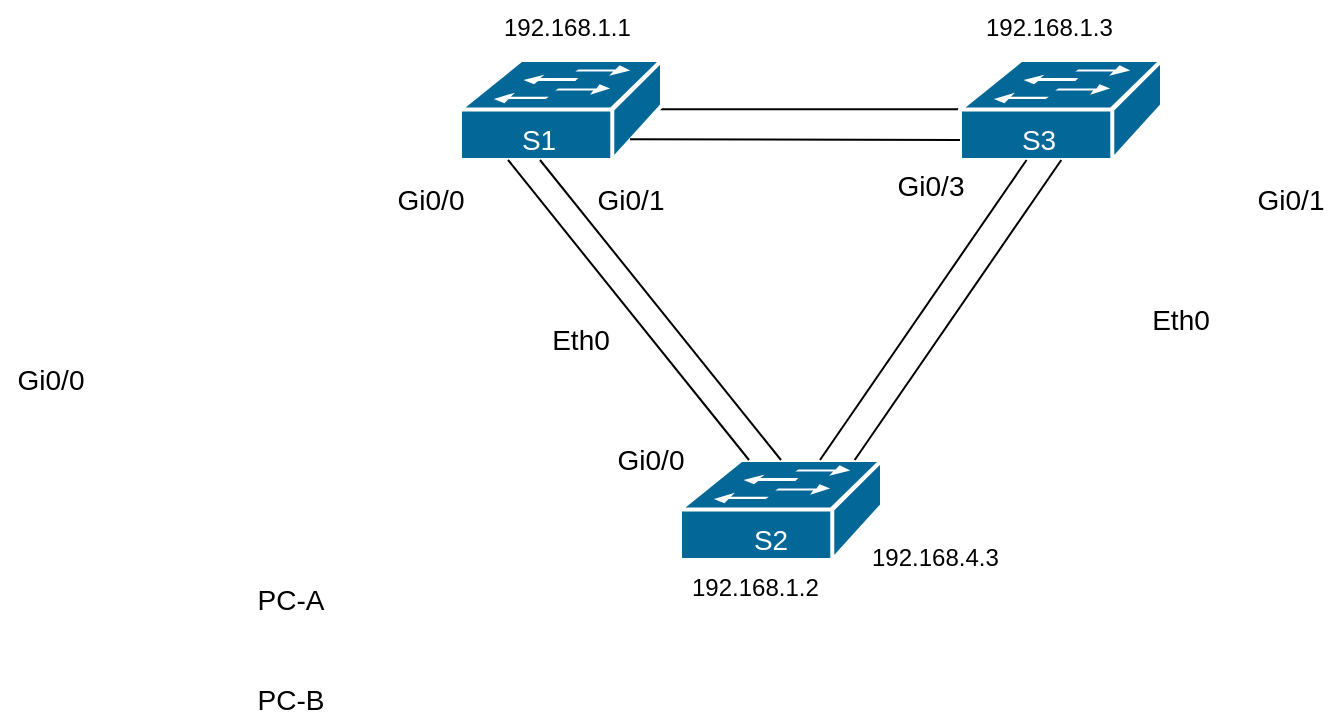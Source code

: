 <mxfile version="14.6.13" type="device"><diagram id="5pEfkoPRDAAtIgOduClj" name="Страница 1"><mxGraphModel dx="1024" dy="592" grid="1" gridSize="10" guides="1" tooltips="1" connect="1" arrows="1" fold="1" page="1" pageScale="1" pageWidth="3300" pageHeight="4681" math="0" shadow="0"><root><mxCell id="0"/><mxCell id="1" parent="0"/><mxCell id="C1ofbNRBSTuVI071hmpF-4" value="" style="endArrow=none;html=1;" edge="1" parent="1"><mxGeometry width="50" height="50" relative="1" as="geometry"><mxPoint x="690" y="234.66" as="sourcePoint"/><mxPoint x="480" y="234.66" as="targetPoint"/></mxGeometry></mxCell><mxCell id="5Zxo9_JrUlI2ZCPa4xvY-1" value="" style="shape=mxgraph.cisco.switches.workgroup_switch;html=1;pointerEvents=1;dashed=0;fillColor=#036897;strokeColor=#ffffff;strokeWidth=2;verticalLabelPosition=bottom;verticalAlign=top;align=center;outlineConnect=0;" parent="1" vertex="1"><mxGeometry x="510" y="410" width="101" height="50" as="geometry"/></mxCell><mxCell id="gjDYJCCwTTr1xgaQSc0s-2" value="" style="shape=mxgraph.cisco.switches.workgroup_switch;html=1;pointerEvents=1;dashed=0;fillColor=#036897;strokeColor=#ffffff;strokeWidth=2;verticalLabelPosition=bottom;verticalAlign=top;align=center;outlineConnect=0;" parent="1" vertex="1"><mxGeometry x="650" y="210" width="101" height="50" as="geometry"/></mxCell><mxCell id="gjDYJCCwTTr1xgaQSc0s-1" value="" style="shape=mxgraph.cisco.switches.workgroup_switch;html=1;pointerEvents=1;dashed=0;fillColor=#036897;strokeColor=#ffffff;strokeWidth=2;verticalLabelPosition=bottom;verticalAlign=top;align=center;outlineConnect=0;" parent="1" vertex="1"><mxGeometry x="400" y="210" width="101" height="50" as="geometry"/></mxCell><mxCell id="gjDYJCCwTTr1xgaQSc0s-8" value="" style="endArrow=none;html=1;exitX=0.5;exitY=0;exitDx=0;exitDy=0;exitPerimeter=0;" parent="1" source="5Zxo9_JrUlI2ZCPa4xvY-1" edge="1"><mxGeometry width="50" height="50" relative="1" as="geometry"><mxPoint x="439.241" y="370" as="sourcePoint"/><mxPoint x="440" y="260" as="targetPoint"/></mxGeometry></mxCell><mxCell id="gjDYJCCwTTr1xgaQSc0s-9" value="" style="endArrow=none;html=1;exitX=0.693;exitY=0;exitDx=0;exitDy=0;exitPerimeter=0;" parent="1" edge="1" target="gjDYJCCwTTr1xgaQSc0s-2" source="5Zxo9_JrUlI2ZCPa4xvY-1"><mxGeometry width="50" height="50" relative="1" as="geometry"><mxPoint x="648.58" y="370" as="sourcePoint"/><mxPoint x="649.339" y="260" as="targetPoint"/></mxGeometry></mxCell><mxCell id="gjDYJCCwTTr1xgaQSc0s-11" value="&lt;font style=&quot;font-size: 14px&quot;&gt;S1&lt;/font&gt;" style="text;html=1;resizable=0;autosize=1;align=center;verticalAlign=middle;points=[];fillColor=none;strokeColor=none;rounded=0;fontColor=#FFFFFF;" parent="1" vertex="1"><mxGeometry x="424" y="240" width="30" height="20" as="geometry"/></mxCell><mxCell id="gjDYJCCwTTr1xgaQSc0s-13" value="&lt;font style=&quot;font-size: 14px&quot;&gt;S2&lt;/font&gt;" style="text;html=1;resizable=0;autosize=1;align=center;verticalAlign=middle;points=[];fillColor=none;strokeColor=none;rounded=0;fontColor=#FFFFFF;" parent="1" vertex="1"><mxGeometry x="540" y="440" width="30" height="20" as="geometry"/></mxCell><mxCell id="gjDYJCCwTTr1xgaQSc0s-14" value="&lt;font style=&quot;font-size: 14px&quot;&gt;PC-A&lt;/font&gt;" style="text;html=1;resizable=0;autosize=1;align=center;verticalAlign=middle;points=[];fillColor=none;strokeColor=none;rounded=0;" parent="1" vertex="1"><mxGeometry x="290" y="470" width="50" height="20" as="geometry"/></mxCell><mxCell id="gjDYJCCwTTr1xgaQSc0s-15" value="&lt;font style=&quot;font-size: 14px&quot;&gt;PC-B&lt;/font&gt;" style="text;html=1;resizable=0;autosize=1;align=center;verticalAlign=middle;points=[];fillColor=none;strokeColor=none;rounded=0;" parent="1" vertex="1"><mxGeometry x="290" y="520" width="50" height="20" as="geometry"/></mxCell><mxCell id="gjDYJCCwTTr1xgaQSc0s-17" value="&lt;font style=&quot;font-size: 14px&quot;&gt;Gi0/0&lt;/font&gt;" style="text;html=1;resizable=0;autosize=1;align=center;verticalAlign=middle;points=[];fillColor=none;strokeColor=none;rounded=0;" parent="1" vertex="1"><mxGeometry x="170" y="360" width="50" height="20" as="geometry"/></mxCell><mxCell id="gjDYJCCwTTr1xgaQSc0s-18" value="&lt;font style=&quot;font-size: 14px&quot;&gt;Gi0/1&lt;/font&gt;" style="text;html=1;resizable=0;autosize=1;align=center;verticalAlign=middle;points=[];fillColor=none;strokeColor=none;rounded=0;" parent="1" vertex="1"><mxGeometry x="460" y="270" width="50" height="20" as="geometry"/></mxCell><mxCell id="gjDYJCCwTTr1xgaQSc0s-19" value="&lt;font style=&quot;font-size: 14px&quot;&gt;Gi0/1&lt;/font&gt;" style="text;html=1;resizable=0;autosize=1;align=center;verticalAlign=middle;points=[];fillColor=none;strokeColor=none;rounded=0;" parent="1" vertex="1"><mxGeometry x="790" y="270" width="50" height="20" as="geometry"/></mxCell><mxCell id="gjDYJCCwTTr1xgaQSc0s-20" value="&lt;font style=&quot;font-size: 14px&quot;&gt;Gi0/0&lt;/font&gt;" style="text;html=1;resizable=0;autosize=1;align=center;verticalAlign=middle;points=[];fillColor=none;strokeColor=none;rounded=0;" parent="1" vertex="1"><mxGeometry x="360" y="270" width="50" height="20" as="geometry"/></mxCell><mxCell id="gjDYJCCwTTr1xgaQSc0s-21" value="&lt;font style=&quot;font-size: 14px&quot;&gt;Gi0/3&lt;/font&gt;" style="text;html=1;resizable=0;autosize=1;align=center;verticalAlign=middle;points=[];fillColor=none;strokeColor=none;rounded=0;" parent="1" vertex="1"><mxGeometry x="610" y="263" width="50" height="20" as="geometry"/></mxCell><mxCell id="gjDYJCCwTTr1xgaQSc0s-22" value="&lt;font style=&quot;font-size: 14px&quot;&gt;Eth0&lt;/font&gt;" style="text;html=1;resizable=0;autosize=1;align=center;verticalAlign=middle;points=[];fillColor=none;strokeColor=none;rounded=0;" parent="1" vertex="1"><mxGeometry x="440" y="340" width="40" height="20" as="geometry"/></mxCell><mxCell id="gjDYJCCwTTr1xgaQSc0s-23" value="&lt;font style=&quot;font-size: 14px&quot;&gt;Eth0&lt;/font&gt;" style="text;html=1;resizable=0;autosize=1;align=center;verticalAlign=middle;points=[];fillColor=none;strokeColor=none;rounded=0;" parent="1" vertex="1"><mxGeometry x="740" y="330" width="40" height="20" as="geometry"/></mxCell><UserObject label="192.168.1.1" link="192.168.3.11" id="gjDYJCCwTTr1xgaQSc0s-24"><mxCell style="text;whiteSpace=wrap;html=1;fontColor=#000000;" parent="1" vertex="1"><mxGeometry x="420" y="180" width="90" height="30" as="geometry"/></mxCell></UserObject><UserObject label="192.168.1.3" link="192.168.3.11" id="gjDYJCCwTTr1xgaQSc0s-25"><mxCell style="text;whiteSpace=wrap;html=1;fontColor=#000000;" parent="1" vertex="1"><mxGeometry x="661" y="180" width="90" height="30" as="geometry"/></mxCell></UserObject><UserObject label="192.168.1.2" link="192.168.3.3" id="gjDYJCCwTTr1xgaQSc0s-26"><mxCell style="text;whiteSpace=wrap;html=1;fontColor=#000000;" parent="1" vertex="1"><mxGeometry x="514" y="460" width="90" height="30" as="geometry"/></mxCell></UserObject><UserObject label="192.168.4.3" link="192.168.3.3" id="gjDYJCCwTTr1xgaQSc0s-27"><mxCell style="text;whiteSpace=wrap;html=1;fontColor=#000000;" parent="1" vertex="1"><mxGeometry x="604" y="445" width="90" height="30" as="geometry"/></mxCell></UserObject><mxCell id="C1ofbNRBSTuVI071hmpF-1" value="&lt;font style=&quot;font-size: 14px&quot;&gt;S3&lt;/font&gt;" style="text;html=1;resizable=0;autosize=1;align=center;verticalAlign=middle;points=[];fillColor=none;strokeColor=none;rounded=0;fontColor=#FFFFFF;" vertex="1" parent="1"><mxGeometry x="674" y="240" width="30" height="20" as="geometry"/></mxCell><mxCell id="C1ofbNRBSTuVI071hmpF-2" value="" style="endArrow=none;html=1;exitX=0.693;exitY=0;exitDx=0;exitDy=0;exitPerimeter=0;" edge="1" parent="1"><mxGeometry width="50" height="50" relative="1" as="geometry"><mxPoint x="597.35" y="410" as="sourcePoint"/><mxPoint x="700.642" y="260" as="targetPoint"/></mxGeometry></mxCell><mxCell id="C1ofbNRBSTuVI071hmpF-3" value="" style="endArrow=none;html=1;exitX=0.5;exitY=0;exitDx=0;exitDy=0;exitPerimeter=0;" edge="1" parent="1"><mxGeometry width="50" height="50" relative="1" as="geometry"><mxPoint x="544.5" y="410" as="sourcePoint"/><mxPoint x="424" y="260" as="targetPoint"/></mxGeometry></mxCell><mxCell id="C1ofbNRBSTuVI071hmpF-5" value="" style="endArrow=none;html=1;" edge="1" parent="1"><mxGeometry width="50" height="50" relative="1" as="geometry"><mxPoint x="650" y="250" as="sourcePoint"/><mxPoint x="485" y="249.66" as="targetPoint"/></mxGeometry></mxCell><mxCell id="C1ofbNRBSTuVI071hmpF-6" value="&lt;font style=&quot;font-size: 14px&quot;&gt;Gi0/0&lt;/font&gt;" style="text;html=1;resizable=0;autosize=1;align=center;verticalAlign=middle;points=[];fillColor=none;strokeColor=none;rounded=0;" vertex="1" parent="1"><mxGeometry x="470" y="400" width="50" height="20" as="geometry"/></mxCell></root></mxGraphModel></diagram></mxfile>